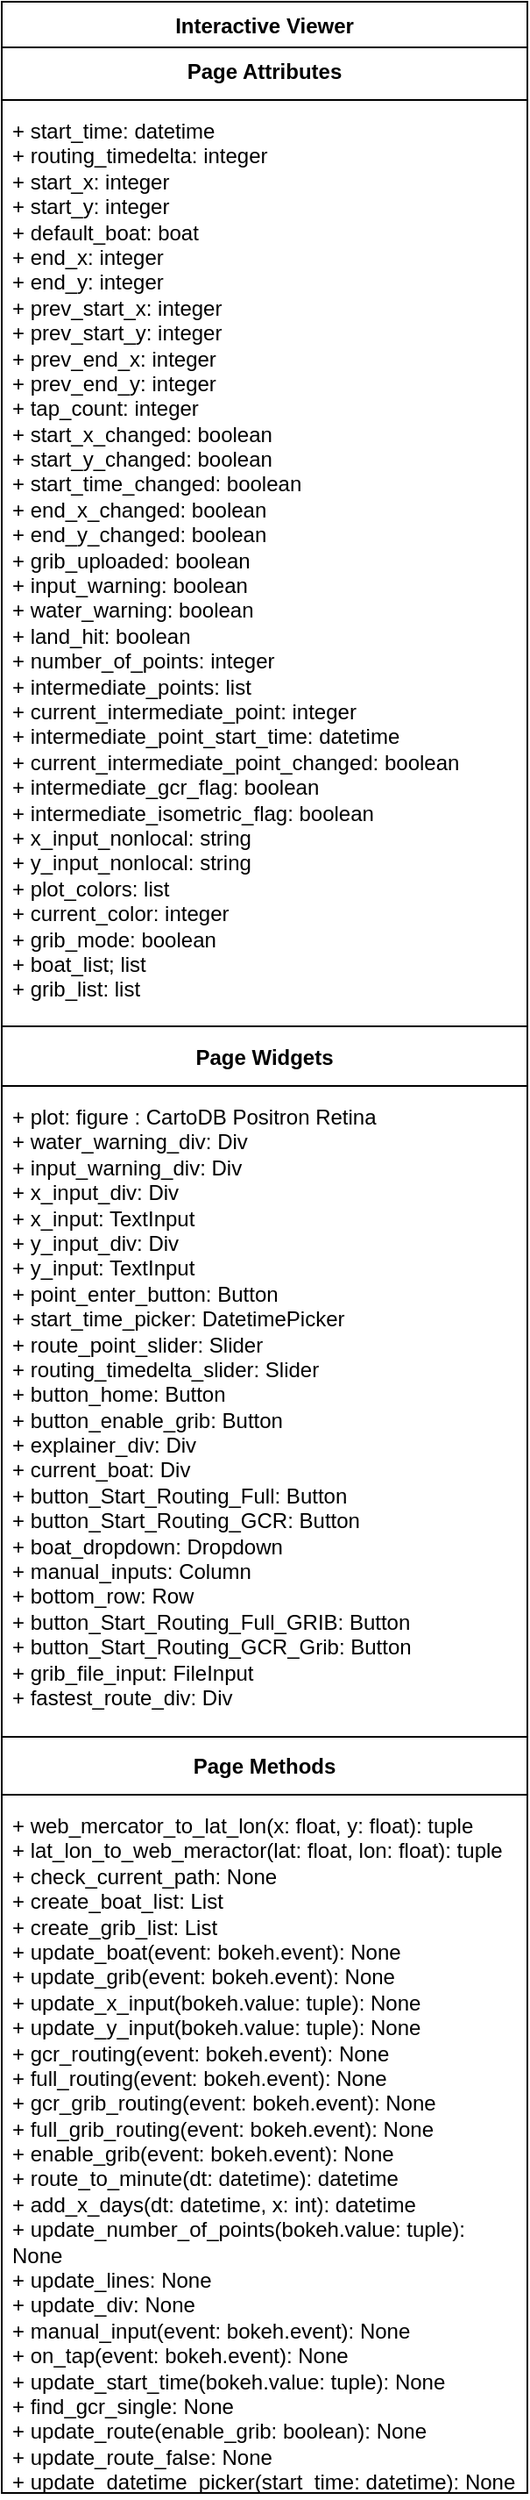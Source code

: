 <mxfile version="26.0.10">
  <diagram name="Page-1" id="WJL9_WbEzoT26vv6D4Z0">
    <mxGraphModel dx="1235" dy="614" grid="1" gridSize="10" guides="1" tooltips="1" connect="1" arrows="1" fold="1" page="1" pageScale="1" pageWidth="827" pageHeight="1169" math="0" shadow="0">
      <root>
        <mxCell id="0" />
        <mxCell id="1" parent="0" />
        <mxCell id="uCdAiBMcJhHKZO2wNcC6-1" value="Interactive Viewer" style="swimlane;fontStyle=1;align=center;verticalAlign=top;childLayout=stackLayout;horizontal=1;startSize=26;horizontalStack=0;resizeParent=1;resizeParentMax=0;resizeLast=0;collapsible=1;marginBottom=0;whiteSpace=wrap;html=1;" vertex="1" parent="1">
          <mxGeometry x="80" y="200" width="300" height="1420" as="geometry" />
        </mxCell>
        <mxCell id="uCdAiBMcJhHKZO2wNcC6-11" value="&lt;span style=&quot;font-weight: 700;&quot;&gt;Page Attributes&lt;/span&gt;" style="text;strokeColor=none;fillColor=none;align=center;verticalAlign=top;spacingLeft=4;spacingRight=4;overflow=hidden;rotatable=0;points=[[0,0.5],[1,0.5]];portConstraint=eastwest;whiteSpace=wrap;html=1;" vertex="1" parent="uCdAiBMcJhHKZO2wNcC6-1">
          <mxGeometry y="26" width="300" height="26" as="geometry" />
        </mxCell>
        <mxCell id="uCdAiBMcJhHKZO2wNcC6-12" value="" style="line;strokeWidth=1;fillColor=none;align=left;verticalAlign=middle;spacingTop=-1;spacingLeft=3;spacingRight=3;rotatable=0;labelPosition=right;points=[];portConstraint=eastwest;strokeColor=inherit;" vertex="1" parent="uCdAiBMcJhHKZO2wNcC6-1">
          <mxGeometry y="52" width="300" height="8" as="geometry" />
        </mxCell>
        <mxCell id="uCdAiBMcJhHKZO2wNcC6-2" value="+ start_time: datetime&lt;div&gt;+ routing_timedelta: integer&lt;/div&gt;&lt;div&gt;+ start_x: integer&lt;/div&gt;&lt;div&gt;+ start_y: integer&lt;/div&gt;&lt;div&gt;+ default_boat: boat&lt;/div&gt;&lt;div&gt;+ end_x: integer&lt;/div&gt;&lt;div&gt;+ end_y: integer&lt;/div&gt;&lt;div&gt;+ prev_start_x: integer&lt;/div&gt;&lt;div&gt;+ prev_start_y: integer&lt;/div&gt;&lt;div&gt;+ prev_end_x: integer&lt;/div&gt;&lt;div&gt;+ prev_end_y: integer&lt;/div&gt;&lt;div&gt;+ tap_count: integer&lt;/div&gt;&lt;div&gt;+ start_x_changed: boolean&lt;/div&gt;&lt;div&gt;+ start_y_changed: boolean&lt;/div&gt;&lt;div&gt;+ start_time_changed: boolean&lt;/div&gt;&lt;div&gt;+ end_x_changed: boolean&lt;/div&gt;&lt;div&gt;+ end_y_changed: boolean&lt;/div&gt;&lt;div&gt;+ grib_uploaded: boolean&lt;/div&gt;&lt;div&gt;+ input_warning: boolean&lt;/div&gt;&lt;div&gt;+ water_warning: boolean&lt;/div&gt;&lt;div&gt;+ land_hit: boolean&lt;/div&gt;&lt;div&gt;+ number_of_points: integer&lt;/div&gt;&lt;div&gt;+ intermediate_points: list&lt;/div&gt;&lt;div&gt;+ current_intermediate_point: integer&lt;/div&gt;&lt;div&gt;+ intermediate_point_start_time: datetime&lt;/div&gt;&lt;div&gt;+ current_intermediate_point_changed: boolean&lt;/div&gt;&lt;div&gt;+ intermediate_gcr_flag: boolean&lt;/div&gt;&lt;div&gt;+ intermediate_isometric_flag: boolean&lt;/div&gt;&lt;div&gt;+ x_input_nonlocal: string&lt;/div&gt;&lt;div&gt;+ y_input_nonlocal: string&lt;/div&gt;&lt;div&gt;+ plot_colors: list&lt;/div&gt;&lt;div&gt;+ current_color: integer&lt;/div&gt;&lt;div&gt;+ grib_mode: boolean&lt;/div&gt;&lt;div&gt;+ boat_list; list&lt;/div&gt;&lt;div&gt;+ grib_list: list&lt;/div&gt;&lt;div&gt;&lt;br&gt;&lt;/div&gt;&lt;div&gt;&lt;br&gt;&lt;/div&gt;&lt;div&gt;&lt;br&gt;&lt;/div&gt;&lt;div&gt;&lt;br&gt;&lt;/div&gt;" style="text;strokeColor=none;fillColor=none;align=left;verticalAlign=top;spacingLeft=4;spacingRight=4;overflow=hidden;rotatable=0;points=[[0,0.5],[1,0.5]];portConstraint=eastwest;whiteSpace=wrap;html=1;" vertex="1" parent="uCdAiBMcJhHKZO2wNcC6-1">
          <mxGeometry y="60" width="300" height="520" as="geometry" />
        </mxCell>
        <mxCell id="uCdAiBMcJhHKZO2wNcC6-5" value="" style="line;strokeWidth=1;fillColor=none;align=left;verticalAlign=middle;spacingTop=-1;spacingLeft=3;spacingRight=3;rotatable=0;labelPosition=right;points=[];portConstraint=eastwest;strokeColor=inherit;" vertex="1" parent="uCdAiBMcJhHKZO2wNcC6-1">
          <mxGeometry y="580" width="300" height="8" as="geometry" />
        </mxCell>
        <mxCell id="uCdAiBMcJhHKZO2wNcC6-10" value="&lt;span style=&quot;font-weight: 700;&quot;&gt;Page Widgets&lt;/span&gt;" style="text;strokeColor=none;fillColor=none;align=center;verticalAlign=top;spacingLeft=4;spacingRight=4;overflow=hidden;rotatable=0;points=[[0,0.5],[1,0.5]];portConstraint=eastwest;whiteSpace=wrap;html=1;" vertex="1" parent="uCdAiBMcJhHKZO2wNcC6-1">
          <mxGeometry y="588" width="300" height="26" as="geometry" />
        </mxCell>
        <mxCell id="uCdAiBMcJhHKZO2wNcC6-7" value="" style="line;strokeWidth=1;fillColor=none;align=left;verticalAlign=middle;spacingTop=-1;spacingLeft=3;spacingRight=3;rotatable=0;labelPosition=right;points=[];portConstraint=eastwest;strokeColor=inherit;" vertex="1" parent="uCdAiBMcJhHKZO2wNcC6-1">
          <mxGeometry y="614" width="300" height="8" as="geometry" />
        </mxCell>
        <mxCell id="uCdAiBMcJhHKZO2wNcC6-6" value="+ plot: figure : CartoDB Positron Retina&lt;div&gt;+ water_warning_div: Div&lt;div&gt;+ input_warning_div: Div&lt;/div&gt;&lt;div&gt;+ x_input_div: Div&lt;/div&gt;&lt;div&gt;+ x_input: TextInput&lt;/div&gt;&lt;div&gt;+ y_input_div: Div&lt;/div&gt;&lt;div&gt;+ y_input: TextInput&lt;/div&gt;&lt;div&gt;+ point_enter_button: Button&lt;/div&gt;&lt;div&gt;+ start_time_picker: DatetimePicker&lt;/div&gt;&lt;div&gt;+ route_point_slider: Slider&lt;/div&gt;&lt;div&gt;+ routing_timedelta_slider: Slider&lt;/div&gt;&lt;div&gt;+ button_home: Button&lt;/div&gt;&lt;div&gt;+ button_enable_grib: Button&lt;/div&gt;&lt;div&gt;+ explainer_div: Div&lt;/div&gt;&lt;div&gt;+ current_boat: Div&lt;/div&gt;&lt;div&gt;+ button_Start_Routing_Full: Button&lt;/div&gt;&lt;div&gt;+ button_Start_Routing_GCR: Button&lt;/div&gt;&lt;div&gt;+ boat_dropdown: Dropdown&lt;/div&gt;&lt;div&gt;+ manual_inputs: Column&lt;/div&gt;&lt;div&gt;+ bottom_row: Row&lt;/div&gt;&lt;div&gt;+ button_Start_Routing_Full_GRIB: Button&lt;/div&gt;&lt;div&gt;+ button_Start_Routing_GCR_Grib: Button&lt;/div&gt;&lt;div&gt;+ grib_file_input: FileInput&lt;/div&gt;&lt;div&gt;+ fastest_route_div: Div&lt;/div&gt;&lt;/div&gt;" style="text;strokeColor=none;fillColor=none;align=left;verticalAlign=top;spacingLeft=4;spacingRight=4;overflow=hidden;rotatable=0;points=[[0,0.5],[1,0.5]];portConstraint=eastwest;whiteSpace=wrap;html=1;" vertex="1" parent="uCdAiBMcJhHKZO2wNcC6-1">
          <mxGeometry y="622" width="300" height="364" as="geometry" />
        </mxCell>
        <mxCell id="uCdAiBMcJhHKZO2wNcC6-3" value="" style="line;strokeWidth=1;fillColor=none;align=left;verticalAlign=middle;spacingTop=-1;spacingLeft=3;spacingRight=3;rotatable=0;labelPosition=right;points=[];portConstraint=eastwest;strokeColor=inherit;" vertex="1" parent="uCdAiBMcJhHKZO2wNcC6-1">
          <mxGeometry y="986" width="300" height="6" as="geometry" />
        </mxCell>
        <mxCell id="uCdAiBMcJhHKZO2wNcC6-13" value="&lt;span style=&quot;font-weight: 700;&quot;&gt;Page Methods&lt;/span&gt;" style="text;strokeColor=none;fillColor=none;align=center;verticalAlign=top;spacingLeft=4;spacingRight=4;overflow=hidden;rotatable=0;points=[[0,0.5],[1,0.5]];portConstraint=eastwest;whiteSpace=wrap;html=1;" vertex="1" parent="uCdAiBMcJhHKZO2wNcC6-1">
          <mxGeometry y="992" width="300" height="26" as="geometry" />
        </mxCell>
        <mxCell id="uCdAiBMcJhHKZO2wNcC6-14" value="" style="line;strokeWidth=1;fillColor=none;align=left;verticalAlign=middle;spacingTop=-1;spacingLeft=3;spacingRight=3;rotatable=0;labelPosition=right;points=[];portConstraint=eastwest;strokeColor=inherit;" vertex="1" parent="uCdAiBMcJhHKZO2wNcC6-1">
          <mxGeometry y="1018" width="300" height="8" as="geometry" />
        </mxCell>
        <mxCell id="uCdAiBMcJhHKZO2wNcC6-4" value="+ web_mercator_to_lat_lon(x: float, y: float): tuple&lt;div&gt;+ lat_lon_to_web_meractor(lat: float, lon: float): tuple&lt;/div&gt;&lt;div&gt;+ check_current_path: None&lt;/div&gt;&lt;div&gt;+ create_boat_list: List&lt;/div&gt;&lt;div&gt;+ create_grib_list: List&lt;/div&gt;&lt;div&gt;+ update_boat(event: bokeh.event): None&lt;/div&gt;&lt;div&gt;+ update_grib(event: bokeh.event): None&lt;/div&gt;&lt;div&gt;+ update_x_input(bokeh.value: tuple): None&lt;/div&gt;&lt;div&gt;+ update_y_input(bokeh.value: tuple): None&lt;/div&gt;&lt;div&gt;+ gcr_routing(event: bokeh.event): None&lt;/div&gt;&lt;div&gt;+ full_routing(event: bokeh.event): None&lt;/div&gt;&lt;div&gt;+ gcr_grib_routing(event: bokeh.event): None&lt;/div&gt;&lt;div&gt;+ full_grib_routing(event: bokeh.event): None&lt;/div&gt;&lt;div&gt;+ enable_grib(event: bokeh.event): None&lt;/div&gt;&lt;div&gt;+ route_to_minute(dt: datetime): datetime&lt;/div&gt;&lt;div&gt;+ add_x_days(dt: datetime, x: int): datetime&lt;/div&gt;&lt;div&gt;+ update_number_of_points(bokeh.value: tuple): None&lt;/div&gt;&lt;div&gt;+ update_lines: None&lt;/div&gt;&lt;div&gt;+ update_div: None&lt;/div&gt;&lt;div&gt;+ manual_input(event: bokeh.event): None&lt;/div&gt;&lt;div&gt;+ on_tap(event: bokeh.event): None&lt;/div&gt;&lt;div&gt;+ update_start_time(bokeh.value: tuple): None&lt;/div&gt;&lt;div&gt;+ find_gcr_single: None&lt;/div&gt;&lt;div&gt;+ update_route(enable_grib: boolean): None&lt;/div&gt;&lt;div&gt;+ update_route_false: None&lt;/div&gt;&lt;div&gt;+ update_datetime_picker(start_time: datetime): None&lt;/div&gt;" style="text;strokeColor=none;fillColor=none;align=left;verticalAlign=top;spacingLeft=4;spacingRight=4;overflow=hidden;rotatable=0;points=[[0,0.5],[1,0.5]];portConstraint=eastwest;whiteSpace=wrap;html=1;" vertex="1" parent="uCdAiBMcJhHKZO2wNcC6-1">
          <mxGeometry y="1026" width="300" height="394" as="geometry" />
        </mxCell>
      </root>
    </mxGraphModel>
  </diagram>
</mxfile>
